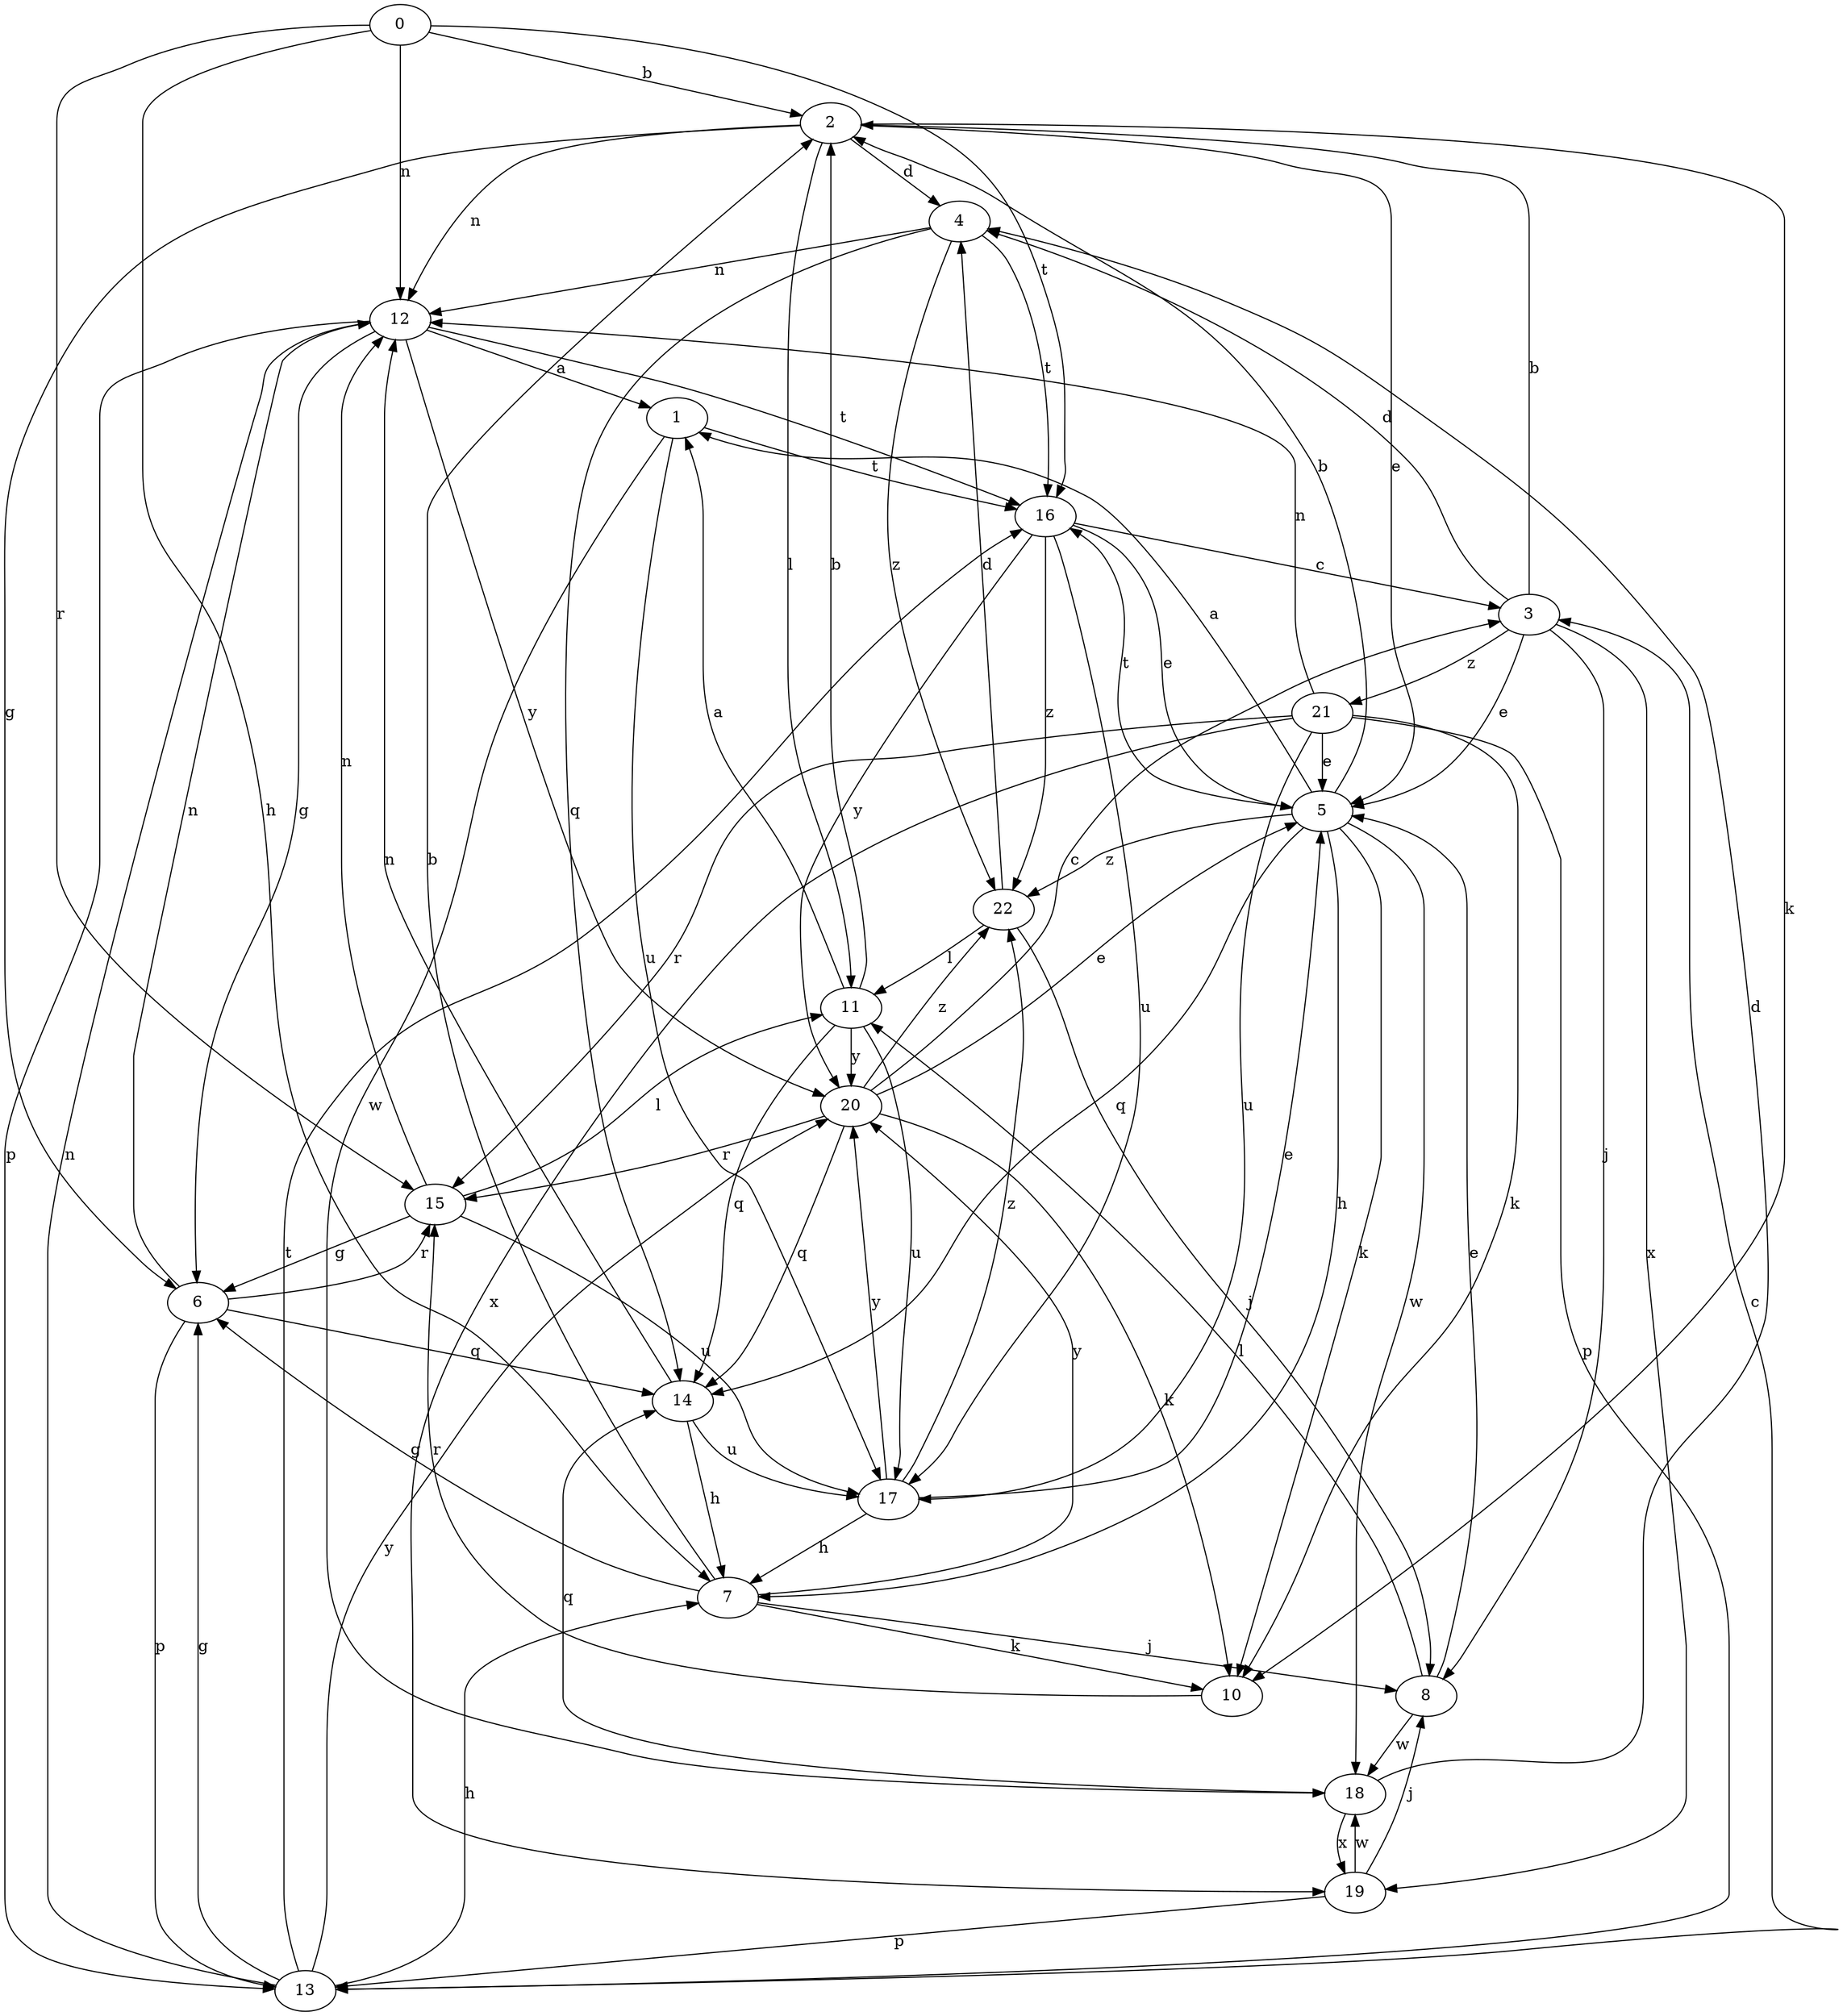 strict digraph  {
0;
1;
2;
3;
4;
5;
6;
7;
8;
10;
11;
12;
13;
14;
15;
16;
17;
18;
19;
20;
21;
22;
0 -> 2  [label=b];
0 -> 7  [label=h];
0 -> 12  [label=n];
0 -> 15  [label=r];
0 -> 16  [label=t];
1 -> 16  [label=t];
1 -> 17  [label=u];
1 -> 18  [label=w];
2 -> 4  [label=d];
2 -> 5  [label=e];
2 -> 6  [label=g];
2 -> 10  [label=k];
2 -> 11  [label=l];
2 -> 12  [label=n];
3 -> 2  [label=b];
3 -> 4  [label=d];
3 -> 5  [label=e];
3 -> 8  [label=j];
3 -> 19  [label=x];
3 -> 21  [label=z];
4 -> 12  [label=n];
4 -> 14  [label=q];
4 -> 16  [label=t];
4 -> 22  [label=z];
5 -> 1  [label=a];
5 -> 2  [label=b];
5 -> 7  [label=h];
5 -> 10  [label=k];
5 -> 14  [label=q];
5 -> 16  [label=t];
5 -> 18  [label=w];
5 -> 22  [label=z];
6 -> 12  [label=n];
6 -> 13  [label=p];
6 -> 14  [label=q];
6 -> 15  [label=r];
7 -> 2  [label=b];
7 -> 6  [label=g];
7 -> 8  [label=j];
7 -> 10  [label=k];
7 -> 20  [label=y];
8 -> 5  [label=e];
8 -> 11  [label=l];
8 -> 18  [label=w];
10 -> 15  [label=r];
11 -> 1  [label=a];
11 -> 2  [label=b];
11 -> 14  [label=q];
11 -> 17  [label=u];
11 -> 20  [label=y];
12 -> 1  [label=a];
12 -> 6  [label=g];
12 -> 13  [label=p];
12 -> 16  [label=t];
12 -> 20  [label=y];
13 -> 3  [label=c];
13 -> 6  [label=g];
13 -> 7  [label=h];
13 -> 12  [label=n];
13 -> 16  [label=t];
13 -> 20  [label=y];
14 -> 7  [label=h];
14 -> 12  [label=n];
14 -> 17  [label=u];
15 -> 6  [label=g];
15 -> 11  [label=l];
15 -> 12  [label=n];
15 -> 17  [label=u];
16 -> 3  [label=c];
16 -> 5  [label=e];
16 -> 17  [label=u];
16 -> 20  [label=y];
16 -> 22  [label=z];
17 -> 5  [label=e];
17 -> 7  [label=h];
17 -> 20  [label=y];
17 -> 22  [label=z];
18 -> 4  [label=d];
18 -> 14  [label=q];
18 -> 19  [label=x];
19 -> 8  [label=j];
19 -> 13  [label=p];
19 -> 18  [label=w];
20 -> 3  [label=c];
20 -> 5  [label=e];
20 -> 10  [label=k];
20 -> 14  [label=q];
20 -> 15  [label=r];
20 -> 22  [label=z];
21 -> 5  [label=e];
21 -> 10  [label=k];
21 -> 12  [label=n];
21 -> 13  [label=p];
21 -> 15  [label=r];
21 -> 17  [label=u];
21 -> 19  [label=x];
22 -> 4  [label=d];
22 -> 8  [label=j];
22 -> 11  [label=l];
}
